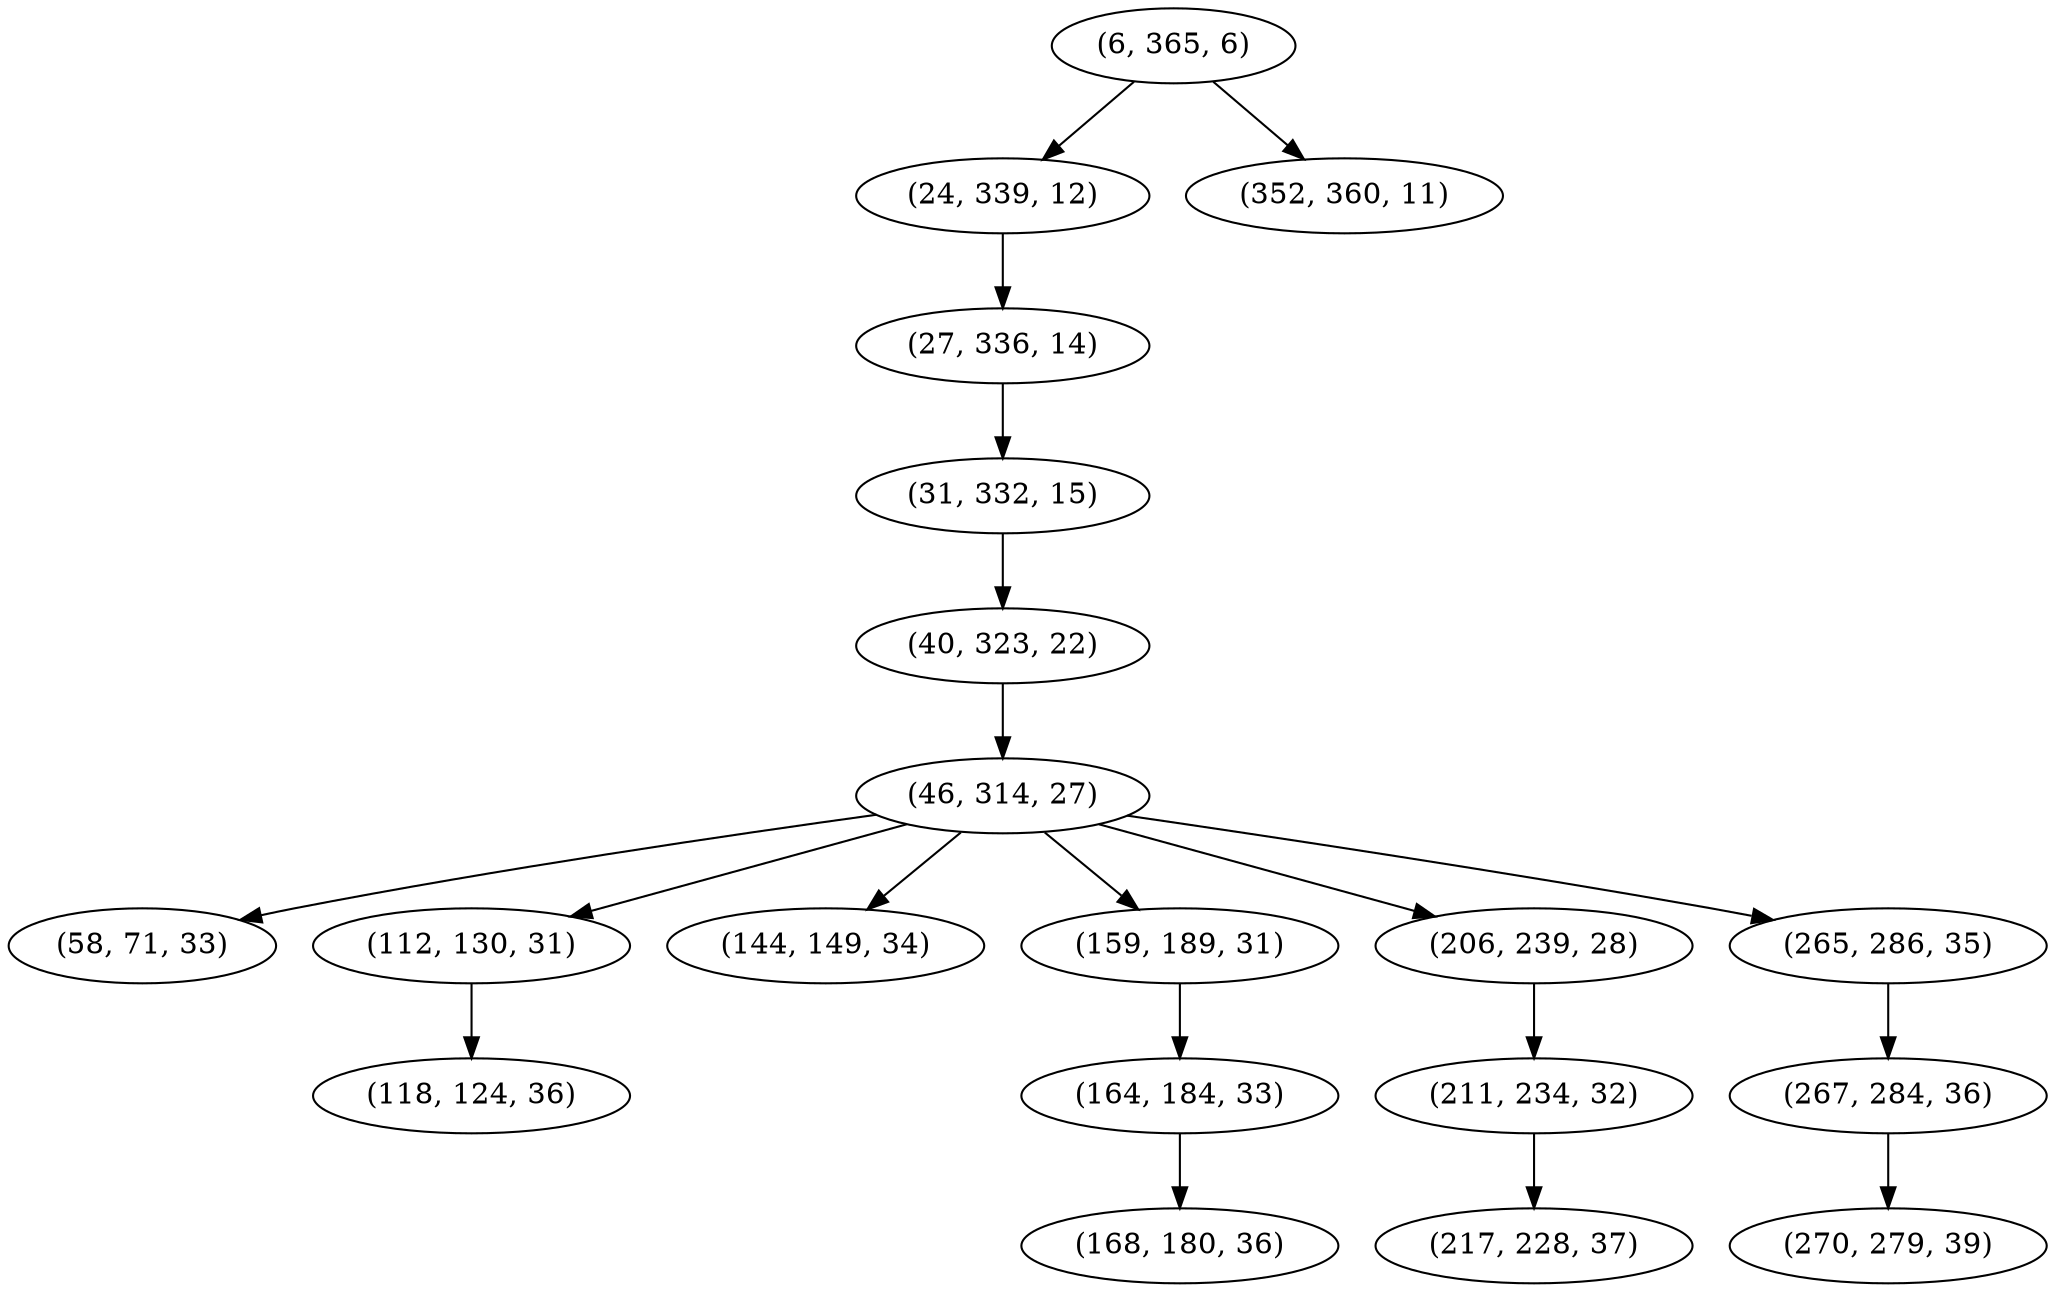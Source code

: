 digraph tree {
    "(6, 365, 6)";
    "(24, 339, 12)";
    "(27, 336, 14)";
    "(31, 332, 15)";
    "(40, 323, 22)";
    "(46, 314, 27)";
    "(58, 71, 33)";
    "(112, 130, 31)";
    "(118, 124, 36)";
    "(144, 149, 34)";
    "(159, 189, 31)";
    "(164, 184, 33)";
    "(168, 180, 36)";
    "(206, 239, 28)";
    "(211, 234, 32)";
    "(217, 228, 37)";
    "(265, 286, 35)";
    "(267, 284, 36)";
    "(270, 279, 39)";
    "(352, 360, 11)";
    "(6, 365, 6)" -> "(24, 339, 12)";
    "(6, 365, 6)" -> "(352, 360, 11)";
    "(24, 339, 12)" -> "(27, 336, 14)";
    "(27, 336, 14)" -> "(31, 332, 15)";
    "(31, 332, 15)" -> "(40, 323, 22)";
    "(40, 323, 22)" -> "(46, 314, 27)";
    "(46, 314, 27)" -> "(58, 71, 33)";
    "(46, 314, 27)" -> "(112, 130, 31)";
    "(46, 314, 27)" -> "(144, 149, 34)";
    "(46, 314, 27)" -> "(159, 189, 31)";
    "(46, 314, 27)" -> "(206, 239, 28)";
    "(46, 314, 27)" -> "(265, 286, 35)";
    "(112, 130, 31)" -> "(118, 124, 36)";
    "(159, 189, 31)" -> "(164, 184, 33)";
    "(164, 184, 33)" -> "(168, 180, 36)";
    "(206, 239, 28)" -> "(211, 234, 32)";
    "(211, 234, 32)" -> "(217, 228, 37)";
    "(265, 286, 35)" -> "(267, 284, 36)";
    "(267, 284, 36)" -> "(270, 279, 39)";
}
